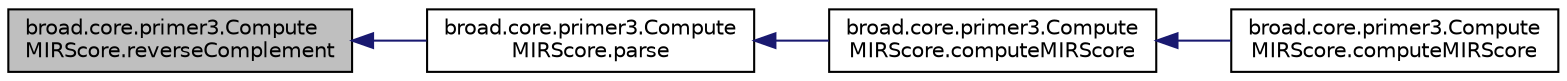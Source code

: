 digraph "broad.core.primer3.ComputeMIRScore.reverseComplement"
{
  edge [fontname="Helvetica",fontsize="10",labelfontname="Helvetica",labelfontsize="10"];
  node [fontname="Helvetica",fontsize="10",shape=record];
  rankdir="LR";
  Node1 [label="broad.core.primer3.Compute\lMIRScore.reverseComplement",height=0.2,width=0.4,color="black", fillcolor="grey75", style="filled" fontcolor="black"];
  Node1 -> Node2 [dir="back",color="midnightblue",fontsize="10",style="solid"];
  Node2 [label="broad.core.primer3.Compute\lMIRScore.parse",height=0.2,width=0.4,color="black", fillcolor="white", style="filled",URL="$classbroad_1_1core_1_1primer3_1_1_compute_m_i_r_score.html#af2cbf3d25666e5fce194a757170dc04f"];
  Node2 -> Node3 [dir="back",color="midnightblue",fontsize="10",style="solid"];
  Node3 [label="broad.core.primer3.Compute\lMIRScore.computeMIRScore",height=0.2,width=0.4,color="black", fillcolor="white", style="filled",URL="$classbroad_1_1core_1_1primer3_1_1_compute_m_i_r_score.html#af05e599f26cbdc0faed1fa397f5c4f3e"];
  Node3 -> Node4 [dir="back",color="midnightblue",fontsize="10",style="solid"];
  Node4 [label="broad.core.primer3.Compute\lMIRScore.computeMIRScore",height=0.2,width=0.4,color="black", fillcolor="white", style="filled",URL="$classbroad_1_1core_1_1primer3_1_1_compute_m_i_r_score.html#a00eecf8ee3e552d9cad7e83ad778e7c1"];
}
